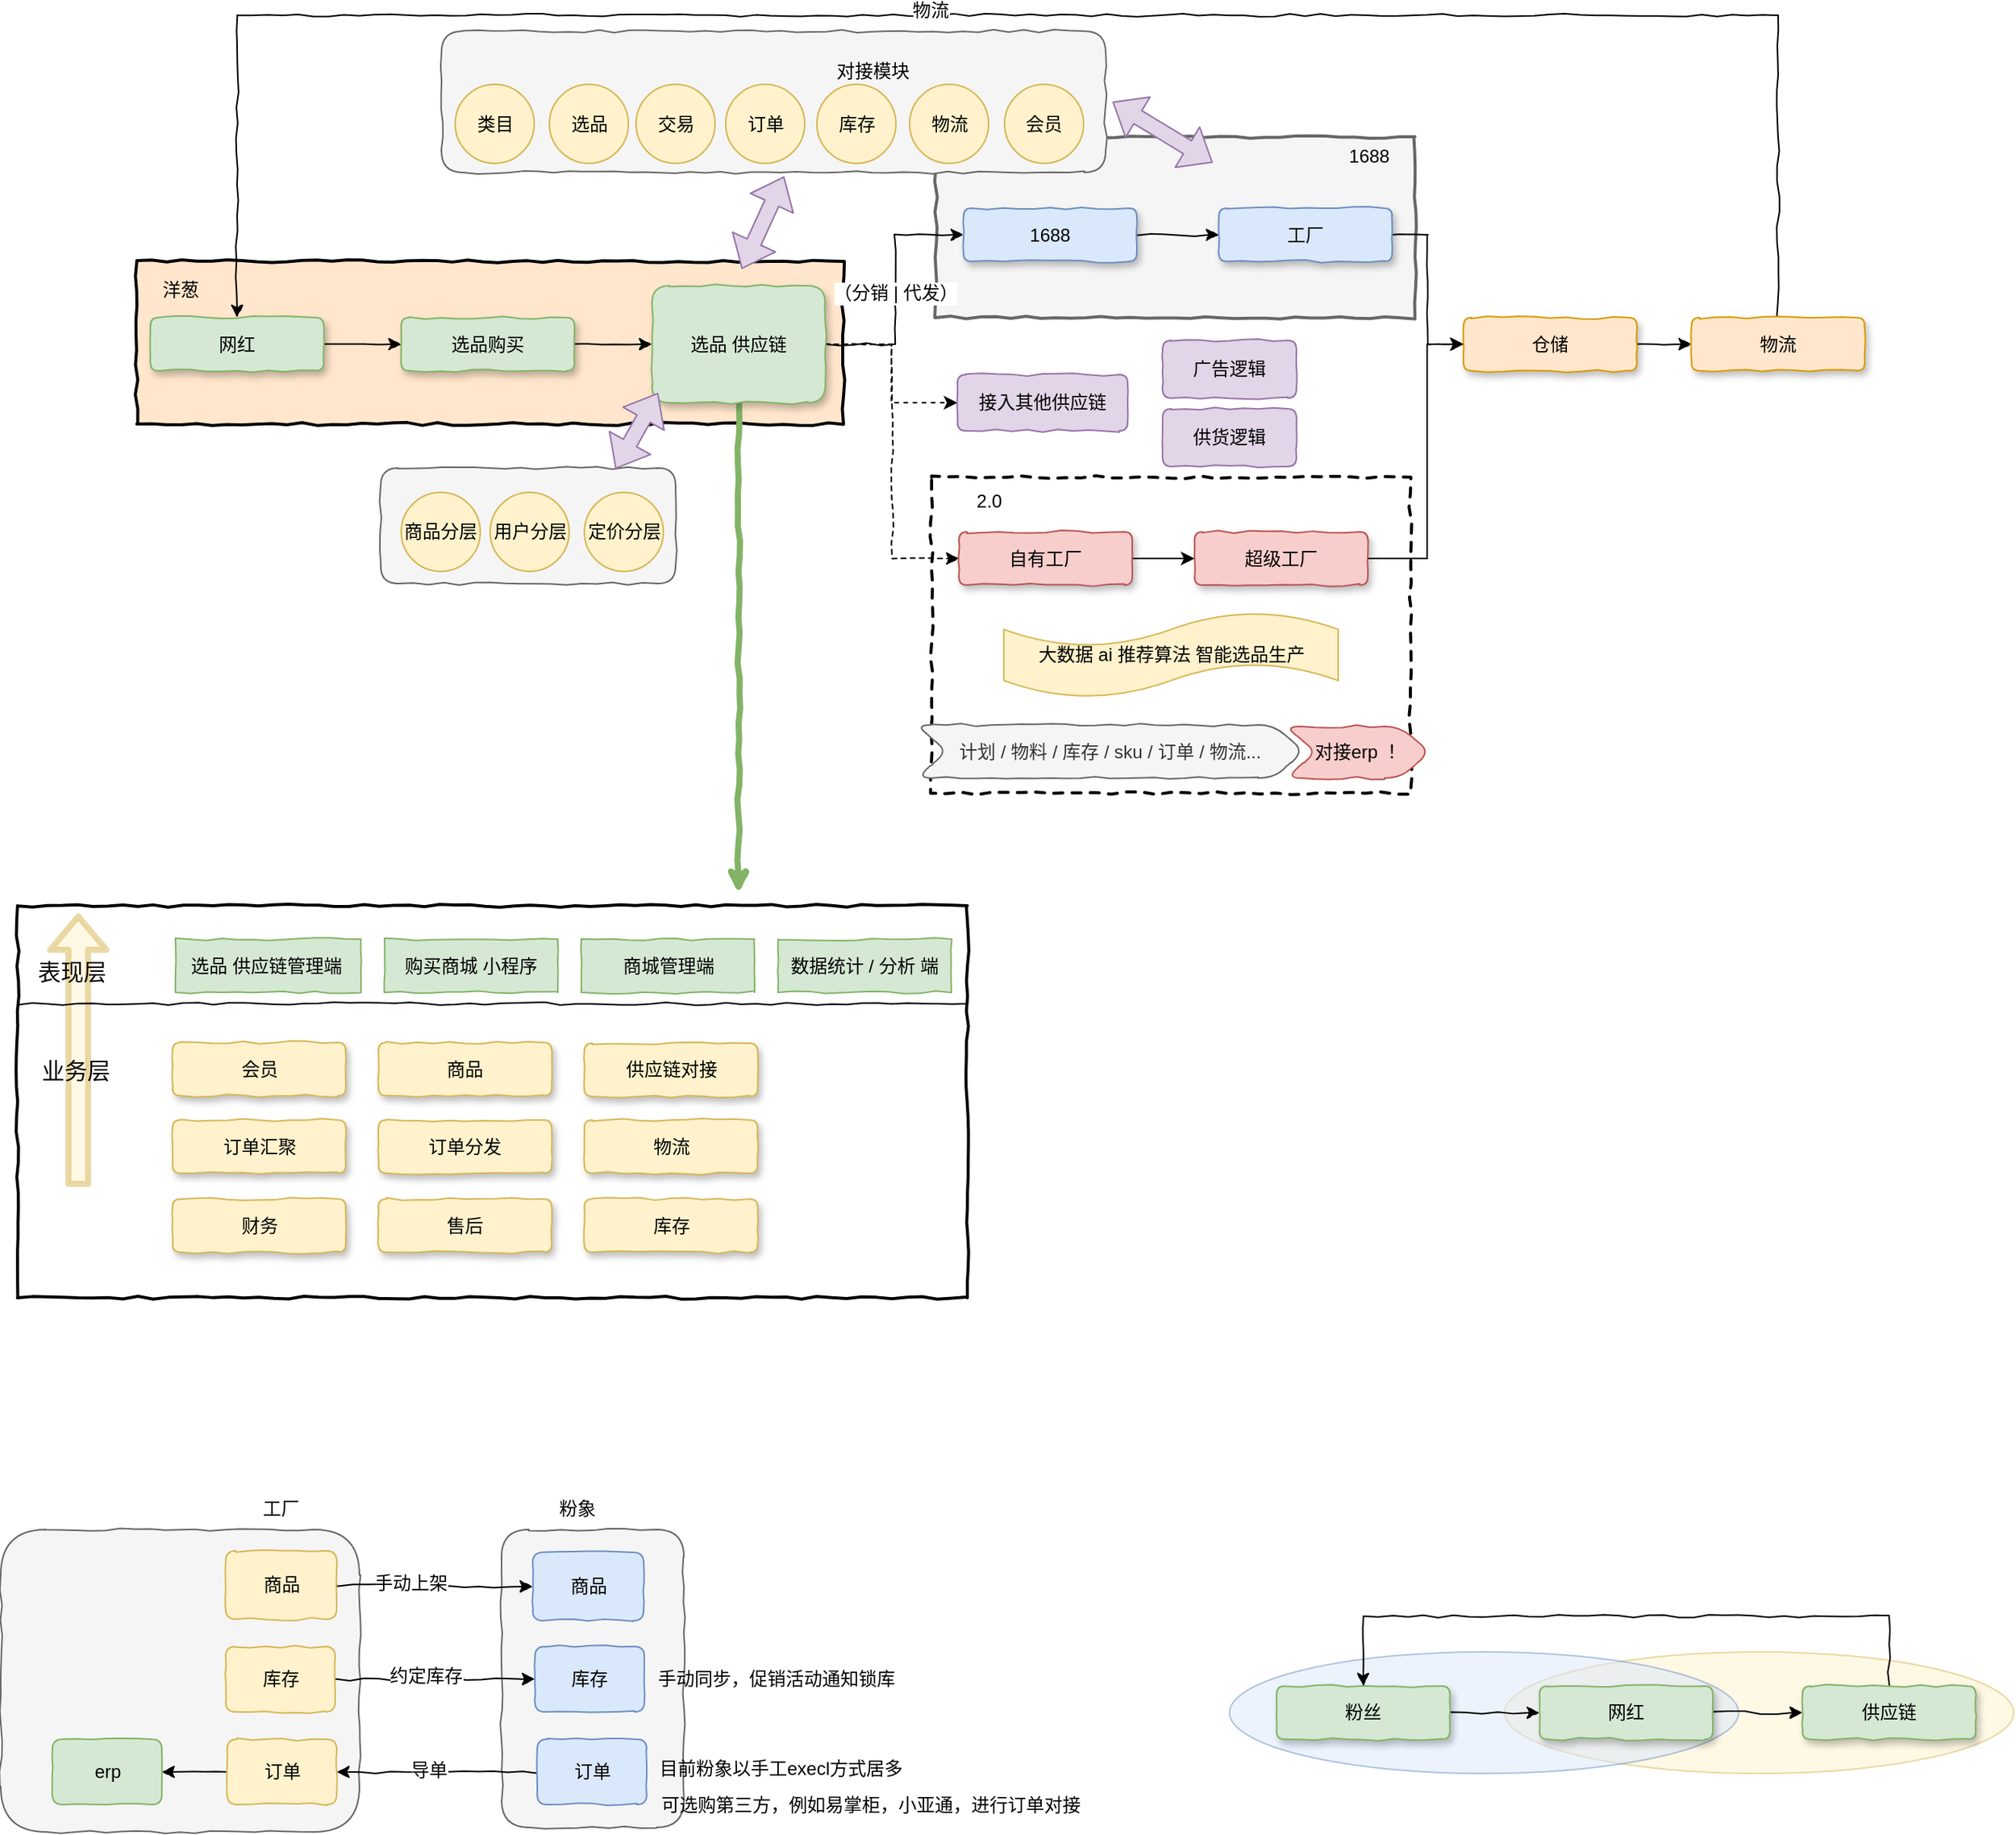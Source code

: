 <mxfile version="10.8.0" type="github"><diagram id="YvKLO7yGaad29-8VUsVi" name="ç¬¬ 1 é¡µ"><mxGraphModel dx="1191" dy="560" grid="0" gridSize="10" guides="1" tooltips="1" connect="1" arrows="1" fold="1" page="1" pageScale="1" pageWidth="10000" pageHeight="10000" math="0" shadow="0"><root><mxCell id="0"/><mxCell id="1" parent="0"/><mxCell id="PdQw1PNkwDA6RuvLbhkC-91" value="" style="shape=flexArrow;endArrow=classic;html=1;strokeWidth=4;fillColor=#fff2cc;strokeColor=#d6b656;opacity=50;" edge="1" parent="1"><mxGeometry width="50" height="50" relative="1" as="geometry"><mxPoint x="127.5" y="809" as="sourcePoint"/><mxPoint x="127.5" y="629" as="targetPoint"/></mxGeometry></mxCell><mxCell id="PdQw1PNkwDA6RuvLbhkC-81" value="" style="html=1;whiteSpace=wrap;comic=1;strokeWidth=2;fontFamily=Comic Sans MS;fontStyle=1;rounded=0;shadow=0;glass=0;fillColor=none;" vertex="1" parent="1"><mxGeometry x="87.5" y="624" width="625" height="258" as="geometry"/></mxCell><mxCell id="PdQw1PNkwDA6RuvLbhkC-66" value="" style="rounded=1;whiteSpace=wrap;html=1;comic=1;fillColor=#f5f5f5;strokeColor=#666666;fontColor=#333333;" vertex="1" parent="1"><mxGeometry x="406" y="1034.5" width="120" height="196" as="geometry"/></mxCell><mxCell id="PdQw1PNkwDA6RuvLbhkC-65" value="" style="rounded=1;whiteSpace=wrap;html=1;comic=1;fillColor=#f5f5f5;strokeColor=#666666;fontColor=#333333;" vertex="1" parent="1"><mxGeometry x="76.5" y="1034.5" width="236" height="199" as="geometry"/></mxCell><mxCell id="vLB-yqk2sxKH1rMxK5_6-12" value="" style="html=1;whiteSpace=wrap;comic=1;strokeWidth=2;fontFamily=Comic Sans MS;fontStyle=1;fillColor=#f5f5f5;strokeColor=#666666;fontColor=#333333;" parent="1" vertex="1"><mxGeometry x="692" y="118" width="315" height="119" as="geometry"/></mxCell><mxCell id="PdQw1PNkwDA6RuvLbhkC-39" value="" style="rounded=1;whiteSpace=wrap;html=1;comic=1;fillColor=#f5f5f5;strokeColor=#666666;fontColor=#333333;" vertex="1" parent="1"><mxGeometry x="326.5" y="336" width="194" height="76" as="geometry"/></mxCell><mxCell id="PdQw1PNkwDA6RuvLbhkC-32" value="" style="rounded=1;whiteSpace=wrap;html=1;comic=1;fillColor=#f5f5f5;strokeColor=#666666;fontColor=#333333;" vertex="1" parent="1"><mxGeometry x="366.5" y="48.5" width="437" height="93" as="geometry"/></mxCell><mxCell id="vLB-yqk2sxKH1rMxK5_6-18" value="" style="html=1;whiteSpace=wrap;comic=1;strokeWidth=2;fontFamily=Comic Sans MS;fontStyle=1;fillColor=#FFE6CC;" parent="1" vertex="1"><mxGeometry x="166" y="200" width="465" height="107" as="geometry"/></mxCell><mxCell id="PdQw1PNkwDA6RuvLbhkC-4" value="" style="html=1;whiteSpace=wrap;comic=1;strokeWidth=2;fontFamily=Comic Sans MS;fontStyle=1;dashed=1;glass=0;rounded=0;" vertex="1" parent="1"><mxGeometry x="689" y="342" width="315" height="208" as="geometry"/></mxCell><mxCell id="vLB-yqk2sxKH1rMxK5_6-4" style="edgeStyle=orthogonalEdgeStyle;rounded=0;orthogonalLoop=1;jettySize=auto;html=1;exitX=1;exitY=0.5;exitDx=0;exitDy=0;entryX=0;entryY=0.5;entryDx=0;entryDy=0;comic=1;" parent="1" source="vLB-yqk2sxKH1rMxK5_6-1" target="vLB-yqk2sxKH1rMxK5_6-2" edge="1"><mxGeometry relative="1" as="geometry"/></mxCell><mxCell id="vLB-yqk2sxKH1rMxK5_6-1" value="网红" style="rounded=1;whiteSpace=wrap;html=1;shadow=1;comic=1;fillColor=#d5e8d4;strokeColor=#82b366;" parent="1" vertex="1"><mxGeometry x="175" y="237" width="114" height="35" as="geometry"/></mxCell><mxCell id="vLB-yqk2sxKH1rMxK5_6-5" style="edgeStyle=orthogonalEdgeStyle;rounded=0;orthogonalLoop=1;jettySize=auto;html=1;exitX=1;exitY=0.5;exitDx=0;exitDy=0;entryX=0;entryY=0.5;entryDx=0;entryDy=0;comic=1;" parent="1" source="vLB-yqk2sxKH1rMxK5_6-2" target="vLB-yqk2sxKH1rMxK5_6-3" edge="1"><mxGeometry relative="1" as="geometry"/></mxCell><mxCell id="vLB-yqk2sxKH1rMxK5_6-2" value="选品购买" style="rounded=1;whiteSpace=wrap;html=1;shadow=1;comic=1;fillColor=#d5e8d4;strokeColor=#82b366;" parent="1" vertex="1"><mxGeometry x="340" y="237" width="114" height="35" as="geometry"/></mxCell><mxCell id="vLB-yqk2sxKH1rMxK5_6-8" style="edgeStyle=orthogonalEdgeStyle;rounded=0;comic=1;orthogonalLoop=1;jettySize=auto;html=1;exitX=1;exitY=0.5;exitDx=0;exitDy=0;entryX=0;entryY=0.5;entryDx=0;entryDy=0;" parent="1" source="vLB-yqk2sxKH1rMxK5_6-3" target="vLB-yqk2sxKH1rMxK5_6-6" edge="1"><mxGeometry relative="1" as="geometry"/></mxCell><mxCell id="vLB-yqk2sxKH1rMxK5_6-9" value="（分销 | 代发）" style="text;html=1;resizable=0;points=[];align=center;verticalAlign=middle;labelBackgroundColor=#ffffff;" parent="vLB-yqk2sxKH1rMxK5_6-8" vertex="1" connectable="0"><mxGeometry x="-0.03" relative="1" as="geometry"><mxPoint as="offset"/></mxGeometry></mxCell><mxCell id="vLB-yqk2sxKH1rMxK5_6-21" style="edgeStyle=orthogonalEdgeStyle;rounded=0;comic=1;orthogonalLoop=1;jettySize=auto;html=1;exitX=1;exitY=0.5;exitDx=0;exitDy=0;entryX=0;entryY=0.5;entryDx=0;entryDy=0;dashed=1;" parent="1" source="vLB-yqk2sxKH1rMxK5_6-3" target="vLB-yqk2sxKH1rMxK5_6-20" edge="1"><mxGeometry relative="1" as="geometry"/></mxCell><mxCell id="PdQw1PNkwDA6RuvLbhkC-29" style="edgeStyle=orthogonalEdgeStyle;rounded=0;orthogonalLoop=1;jettySize=auto;html=1;exitX=1;exitY=0.5;exitDx=0;exitDy=0;dashed=1;" edge="1" parent="1" source="vLB-yqk2sxKH1rMxK5_6-3" target="PdQw1PNkwDA6RuvLbhkC-27"><mxGeometry relative="1" as="geometry"/></mxCell><mxCell id="PdQw1PNkwDA6RuvLbhkC-87" style="edgeStyle=orthogonalEdgeStyle;rounded=0;comic=1;orthogonalLoop=1;jettySize=auto;html=1;exitX=0.5;exitY=1;exitDx=0;exitDy=0;fillColor=#d5e8d4;strokeColor=#82b366;strokeWidth=4;" edge="1" parent="1" source="vLB-yqk2sxKH1rMxK5_6-3"><mxGeometry relative="1" as="geometry"><mxPoint x="562" y="616" as="targetPoint"/></mxGeometry></mxCell><mxCell id="vLB-yqk2sxKH1rMxK5_6-3" value="选品 供应链" style="rounded=1;whiteSpace=wrap;html=1;shadow=1;comic=1;fillColor=#d5e8d4;strokeColor=#82b366;" parent="1" vertex="1"><mxGeometry x="505" y="216" width="114" height="77" as="geometry"/></mxCell><mxCell id="vLB-yqk2sxKH1rMxK5_6-11" style="edgeStyle=orthogonalEdgeStyle;rounded=0;comic=1;orthogonalLoop=1;jettySize=auto;html=1;exitX=1;exitY=0.5;exitDx=0;exitDy=0;entryX=0;entryY=0.5;entryDx=0;entryDy=0;" parent="1" source="vLB-yqk2sxKH1rMxK5_6-6" target="vLB-yqk2sxKH1rMxK5_6-10" edge="1"><mxGeometry relative="1" as="geometry"/></mxCell><mxCell id="vLB-yqk2sxKH1rMxK5_6-6" value="1688" style="rounded=1;whiteSpace=wrap;html=1;shadow=1;comic=1;fillColor=#dae8fc;strokeColor=#6c8ebf;" parent="1" vertex="1"><mxGeometry x="710" y="165" width="114" height="35" as="geometry"/></mxCell><mxCell id="vLB-yqk2sxKH1rMxK5_6-16" style="edgeStyle=orthogonalEdgeStyle;rounded=0;comic=1;orthogonalLoop=1;jettySize=auto;html=1;entryX=0;entryY=0.5;entryDx=0;entryDy=0;" parent="1" source="vLB-yqk2sxKH1rMxK5_6-10" target="vLB-yqk2sxKH1rMxK5_6-14" edge="1"><mxGeometry relative="1" as="geometry"/></mxCell><mxCell id="vLB-yqk2sxKH1rMxK5_6-10" value="工厂" style="rounded=1;whiteSpace=wrap;html=1;shadow=1;comic=1;fillColor=#dae8fc;strokeColor=#6c8ebf;" parent="1" vertex="1"><mxGeometry x="878" y="165" width="114" height="35" as="geometry"/></mxCell><mxCell id="vLB-yqk2sxKH1rMxK5_6-13" value="1688" style="text;html=1;strokeColor=none;fillColor=none;align=center;verticalAlign=middle;whiteSpace=wrap;rounded=0;" parent="1" vertex="1"><mxGeometry x="956.5" y="121" width="40" height="20" as="geometry"/></mxCell><mxCell id="vLB-yqk2sxKH1rMxK5_6-17" style="edgeStyle=orthogonalEdgeStyle;rounded=0;comic=1;orthogonalLoop=1;jettySize=auto;html=1;exitX=1;exitY=0.5;exitDx=0;exitDy=0;entryX=0;entryY=0.5;entryDx=0;entryDy=0;" parent="1" source="vLB-yqk2sxKH1rMxK5_6-14" target="vLB-yqk2sxKH1rMxK5_6-15" edge="1"><mxGeometry relative="1" as="geometry"/></mxCell><mxCell id="vLB-yqk2sxKH1rMxK5_6-14" value="仓储" style="rounded=1;whiteSpace=wrap;html=1;shadow=1;comic=1;fillColor=#ffe6cc;strokeColor=#d79b00;" parent="1" vertex="1"><mxGeometry x="1039" y="237" width="114" height="35" as="geometry"/></mxCell><mxCell id="vLB-yqk2sxKH1rMxK5_6-25" style="edgeStyle=orthogonalEdgeStyle;rounded=0;comic=1;orthogonalLoop=1;jettySize=auto;html=1;exitX=0.5;exitY=0;exitDx=0;exitDy=0;entryX=0.5;entryY=0;entryDx=0;entryDy=0;" parent="1" source="vLB-yqk2sxKH1rMxK5_6-15" target="vLB-yqk2sxKH1rMxK5_6-1" edge="1"><mxGeometry relative="1" as="geometry"><mxPoint x="545" y="59" as="targetPoint"/><Array as="points"><mxPoint x="1246" y="38"/><mxPoint x="232" y="38"/></Array></mxGeometry></mxCell><mxCell id="vLB-yqk2sxKH1rMxK5_6-26" value="物流" style="text;html=1;resizable=0;points=[];align=center;verticalAlign=middle;labelBackgroundColor=#ffffff;" parent="vLB-yqk2sxKH1rMxK5_6-25" vertex="1" connectable="0"><mxGeometry x="0.073" y="-3" relative="1" as="geometry"><mxPoint as="offset"/></mxGeometry></mxCell><mxCell id="vLB-yqk2sxKH1rMxK5_6-15" value="物流" style="rounded=1;whiteSpace=wrap;html=1;shadow=1;comic=1;fillColor=#ffe6cc;strokeColor=#d79b00;" parent="1" vertex="1"><mxGeometry x="1189" y="237" width="114" height="35" as="geometry"/></mxCell><mxCell id="vLB-yqk2sxKH1rMxK5_6-19" value="洋葱" style="text;html=1;strokeColor=none;fillColor=none;align=center;verticalAlign=middle;whiteSpace=wrap;rounded=0;" parent="1" vertex="1"><mxGeometry x="175" y="209" width="40" height="20" as="geometry"/></mxCell><mxCell id="PdQw1PNkwDA6RuvLbhkC-2" style="edgeStyle=orthogonalEdgeStyle;rounded=0;orthogonalLoop=1;jettySize=auto;html=1;exitX=1;exitY=0.5;exitDx=0;exitDy=0;entryX=0;entryY=0.5;entryDx=0;entryDy=0;" edge="1" parent="1" source="vLB-yqk2sxKH1rMxK5_6-20" target="PdQw1PNkwDA6RuvLbhkC-1"><mxGeometry relative="1" as="geometry"/></mxCell><mxCell id="vLB-yqk2sxKH1rMxK5_6-20" value="自有工厂" style="rounded=1;whiteSpace=wrap;html=1;shadow=1;comic=1;fillColor=#f8cecc;strokeColor=#b85450;" parent="1" vertex="1"><mxGeometry x="707" y="378" width="114" height="35" as="geometry"/></mxCell><mxCell id="PdQw1PNkwDA6RuvLbhkC-3" style="edgeStyle=orthogonalEdgeStyle;rounded=0;orthogonalLoop=1;jettySize=auto;html=1;exitX=1;exitY=0.5;exitDx=0;exitDy=0;entryX=0;entryY=0.5;entryDx=0;entryDy=0;" edge="1" parent="1" source="PdQw1PNkwDA6RuvLbhkC-1" target="vLB-yqk2sxKH1rMxK5_6-14"><mxGeometry relative="1" as="geometry"><Array as="points"><mxPoint x="1015" y="396"/><mxPoint x="1015" y="255"/></Array></mxGeometry></mxCell><mxCell id="PdQw1PNkwDA6RuvLbhkC-1" value="超级工厂" style="rounded=1;whiteSpace=wrap;html=1;shadow=1;comic=1;fillColor=#f8cecc;strokeColor=#b85450;" vertex="1" parent="1"><mxGeometry x="862" y="378" width="114" height="35" as="geometry"/></mxCell><mxCell id="PdQw1PNkwDA6RuvLbhkC-7" value="2.0" style="text;html=1;strokeColor=none;fillColor=none;align=center;verticalAlign=middle;whiteSpace=wrap;rounded=0;dashed=1;" vertex="1" parent="1"><mxGeometry x="707" y="348" width="40" height="20" as="geometry"/></mxCell><mxCell id="PdQw1PNkwDA6RuvLbhkC-8" value="大数据 ai 推荐算法 智能选品生产" style="shape=tape;whiteSpace=wrap;html=1;fillColor=#fff2cc;strokeColor=#d6b656;" vertex="1" parent="1"><mxGeometry x="736.5" y="431" width="220" height="56" as="geometry"/></mxCell><mxCell id="PdQw1PNkwDA6RuvLbhkC-9" value="" style="ellipse;whiteSpace=wrap;html=1;fillColor=#fff2cc;strokeColor=#d6b656;opacity=50;" vertex="1" parent="1"><mxGeometry x="1066" y="1115" width="335" height="80" as="geometry"/></mxCell><mxCell id="PdQw1PNkwDA6RuvLbhkC-10" value="" style="ellipse;whiteSpace=wrap;html=1;fillColor=#dae8fc;strokeColor=#6c8ebf;opacity=50;" vertex="1" parent="1"><mxGeometry x="885" y="1115" width="335" height="80" as="geometry"/></mxCell><mxCell id="PdQw1PNkwDA6RuvLbhkC-11" style="edgeStyle=orthogonalEdgeStyle;rounded=0;comic=1;orthogonalLoop=1;jettySize=auto;html=1;exitX=1;exitY=0.5;exitDx=0;exitDy=0;entryX=0;entryY=0.5;entryDx=0;entryDy=0;shadow=0;" edge="1" parent="1" source="PdQw1PNkwDA6RuvLbhkC-12" target="PdQw1PNkwDA6RuvLbhkC-14"><mxGeometry relative="1" as="geometry"/></mxCell><mxCell id="PdQw1PNkwDA6RuvLbhkC-12" value="粉丝" style="rounded=1;whiteSpace=wrap;html=1;shadow=1;comic=1;fillColor=#d5e8d4;strokeColor=#82b366;" vertex="1" parent="1"><mxGeometry x="916" y="1137.5" width="114" height="35" as="geometry"/></mxCell><mxCell id="PdQw1PNkwDA6RuvLbhkC-13" style="edgeStyle=orthogonalEdgeStyle;rounded=0;comic=1;orthogonalLoop=1;jettySize=auto;html=1;exitX=1;exitY=0.5;exitDx=0;exitDy=0;entryX=0;entryY=0.5;entryDx=0;entryDy=0;shadow=0;" edge="1" parent="1" source="PdQw1PNkwDA6RuvLbhkC-14" target="PdQw1PNkwDA6RuvLbhkC-16"><mxGeometry relative="1" as="geometry"/></mxCell><mxCell id="PdQw1PNkwDA6RuvLbhkC-14" value="网红" style="rounded=1;whiteSpace=wrap;html=1;shadow=1;comic=1;fillColor=#d5e8d4;strokeColor=#82b366;" vertex="1" parent="1"><mxGeometry x="1089" y="1137.5" width="114" height="35" as="geometry"/></mxCell><mxCell id="PdQw1PNkwDA6RuvLbhkC-15" style="edgeStyle=orthogonalEdgeStyle;rounded=0;comic=1;orthogonalLoop=1;jettySize=auto;html=1;exitX=0.5;exitY=0;exitDx=0;exitDy=0;entryX=0.5;entryY=0;entryDx=0;entryDy=0;shadow=0;" edge="1" parent="1" source="PdQw1PNkwDA6RuvLbhkC-16" target="PdQw1PNkwDA6RuvLbhkC-12"><mxGeometry relative="1" as="geometry"><Array as="points"><mxPoint x="1319" y="1091.5"/><mxPoint x="973" y="1091.5"/></Array></mxGeometry></mxCell><mxCell id="PdQw1PNkwDA6RuvLbhkC-16" value="供应链" style="rounded=1;whiteSpace=wrap;html=1;shadow=1;comic=1;fillColor=#d5e8d4;strokeColor=#82b366;" vertex="1" parent="1"><mxGeometry x="1262" y="1137.5" width="114" height="35" as="geometry"/></mxCell><mxCell id="PdQw1PNkwDA6RuvLbhkC-17" value="计划 / 物料 / 库存 / sku / 订单 / 物流..." style="shape=step;perimeter=stepPerimeter;whiteSpace=wrap;html=1;fixedSize=1;comic=1;rounded=1;fillColor=#f5f5f5;strokeColor=#666666;fontColor=#333333;" vertex="1" parent="1"><mxGeometry x="679" y="505" width="255" height="35" as="geometry"/></mxCell><mxCell id="PdQw1PNkwDA6RuvLbhkC-20" value="对接erp ！" style="shape=step;perimeter=stepPerimeter;whiteSpace=wrap;html=1;fixedSize=1;rounded=1;comic=1;fillColor=#f8cecc;strokeColor=#b85450;" vertex="1" parent="1"><mxGeometry x="922" y="506" width="95" height="34" as="geometry"/></mxCell><mxCell id="PdQw1PNkwDA6RuvLbhkC-22" value="选品" style="ellipse;whiteSpace=wrap;html=1;aspect=fixed;rounded=1;comic=1;fillColor=#fff2cc;strokeColor=#d6b656;" vertex="1" parent="1"><mxGeometry x="437.5" y="83.5" width="52" height="52" as="geometry"/></mxCell><mxCell id="PdQw1PNkwDA6RuvLbhkC-23" value="交易" style="ellipse;whiteSpace=wrap;html=1;aspect=fixed;rounded=1;comic=1;fillColor=#fff2cc;strokeColor=#d6b656;" vertex="1" parent="1"><mxGeometry x="494.5" y="83.5" width="52" height="52" as="geometry"/></mxCell><mxCell id="PdQw1PNkwDA6RuvLbhkC-24" value="订单" style="ellipse;whiteSpace=wrap;html=1;aspect=fixed;rounded=1;comic=1;fillColor=#fff2cc;strokeColor=#d6b656;" vertex="1" parent="1"><mxGeometry x="553.5" y="83.5" width="52" height="52" as="geometry"/></mxCell><mxCell id="PdQw1PNkwDA6RuvLbhkC-25" value="库存" style="ellipse;whiteSpace=wrap;html=1;aspect=fixed;rounded=1;comic=1;fillColor=#fff2cc;strokeColor=#d6b656;" vertex="1" parent="1"><mxGeometry x="613.5" y="83.5" width="52" height="52" as="geometry"/></mxCell><mxCell id="PdQw1PNkwDA6RuvLbhkC-26" value="物流" style="ellipse;whiteSpace=wrap;html=1;aspect=fixed;rounded=1;comic=1;fillColor=#fff2cc;strokeColor=#d6b656;" vertex="1" parent="1"><mxGeometry x="674.5" y="83.5" width="52" height="52" as="geometry"/></mxCell><mxCell id="PdQw1PNkwDA6RuvLbhkC-27" value="接入其他供应链" style="rounded=1;whiteSpace=wrap;html=1;comic=1;fillColor=#e1d5e7;strokeColor=#9673a6;" vertex="1" parent="1"><mxGeometry x="706" y="274.5" width="112" height="37" as="geometry"/></mxCell><mxCell id="PdQw1PNkwDA6RuvLbhkC-28" value="广告逻辑" style="rounded=1;whiteSpace=wrap;html=1;comic=1;fillColor=#e1d5e7;strokeColor=#9673a6;" vertex="1" parent="1"><mxGeometry x="841" y="252" width="88" height="38" as="geometry"/></mxCell><mxCell id="PdQw1PNkwDA6RuvLbhkC-34" value="" style="shape=flexArrow;endArrow=classic;startArrow=classic;html=1;fillColor=#e1d5e7;strokeColor=#9673a6;" edge="1" parent="1"><mxGeometry width="50" height="50" relative="1" as="geometry"><mxPoint x="564" y="205" as="sourcePoint"/><mxPoint x="592" y="144" as="targetPoint"/></mxGeometry></mxCell><mxCell id="PdQw1PNkwDA6RuvLbhkC-37" value="商品分层" style="ellipse;whiteSpace=wrap;html=1;aspect=fixed;rounded=1;comic=1;fillColor=#fff2cc;strokeColor=#d6b656;" vertex="1" parent="1"><mxGeometry x="340" y="352" width="52" height="52" as="geometry"/></mxCell><mxCell id="PdQw1PNkwDA6RuvLbhkC-38" value="用户分层" style="ellipse;whiteSpace=wrap;html=1;aspect=fixed;rounded=1;comic=1;fillColor=#fff2cc;strokeColor=#d6b656;" vertex="1" parent="1"><mxGeometry x="398.5" y="352" width="52" height="52" as="geometry"/></mxCell><mxCell id="PdQw1PNkwDA6RuvLbhkC-40" value="" style="shape=flexArrow;endArrow=classic;startArrow=classic;html=1;fillColor=#e1d5e7;strokeColor=#9673a6;" edge="1" parent="1"><mxGeometry width="50" height="50" relative="1" as="geometry"><mxPoint x="481" y="336.5" as="sourcePoint"/><mxPoint x="509" y="286.5" as="targetPoint"/></mxGeometry></mxCell><mxCell id="PdQw1PNkwDA6RuvLbhkC-41" value="会员" style="ellipse;whiteSpace=wrap;html=1;aspect=fixed;rounded=1;comic=1;fillColor=#fff2cc;strokeColor=#d6b656;direction=south;" vertex="1" parent="1"><mxGeometry x="737" y="83.5" width="52" height="52" as="geometry"/></mxCell><mxCell id="PdQw1PNkwDA6RuvLbhkC-42" value="对接模块" style="text;html=1;strokeColor=none;fillColor=none;align=center;verticalAlign=middle;whiteSpace=wrap;rounded=0;comic=1;" vertex="1" parent="1"><mxGeometry x="625" y="65" width="51" height="20" as="geometry"/></mxCell><mxCell id="PdQw1PNkwDA6RuvLbhkC-43" value="供货逻辑" style="rounded=1;whiteSpace=wrap;html=1;comic=1;fillColor=#e1d5e7;strokeColor=#9673a6;" vertex="1" parent="1"><mxGeometry x="841" y="297" width="88" height="38" as="geometry"/></mxCell><mxCell id="PdQw1PNkwDA6RuvLbhkC-44" value="定价分层" style="ellipse;whiteSpace=wrap;html=1;aspect=fixed;rounded=1;comic=1;fillColor=#fff2cc;strokeColor=#d6b656;" vertex="1" parent="1"><mxGeometry x="460.5" y="352" width="52" height="52" as="geometry"/></mxCell><mxCell id="PdQw1PNkwDA6RuvLbhkC-51" style="edgeStyle=orthogonalEdgeStyle;rounded=0;orthogonalLoop=1;jettySize=auto;html=1;exitX=1;exitY=0.5;exitDx=0;exitDy=0;entryX=0;entryY=0.5;entryDx=0;entryDy=0;comic=1;" edge="1" parent="1" source="PdQw1PNkwDA6RuvLbhkC-45" target="PdQw1PNkwDA6RuvLbhkC-48"><mxGeometry relative="1" as="geometry"/></mxCell><mxCell id="PdQw1PNkwDA6RuvLbhkC-52" value="手动上架" style="text;html=1;resizable=0;points=[];align=center;verticalAlign=middle;labelBackgroundColor=#ffffff;" vertex="1" connectable="0" parent="PdQw1PNkwDA6RuvLbhkC-51"><mxGeometry x="-0.262" y="1" relative="1" as="geometry"><mxPoint as="offset"/></mxGeometry></mxCell><mxCell id="PdQw1PNkwDA6RuvLbhkC-45" value="商品" style="rounded=1;whiteSpace=wrap;html=1;comic=1;fillColor=#fff2cc;strokeColor=#d6b656;" vertex="1" parent="1"><mxGeometry x="224.5" y="1048.5" width="73" height="45" as="geometry"/></mxCell><mxCell id="PdQw1PNkwDA6RuvLbhkC-53" style="edgeStyle=orthogonalEdgeStyle;rounded=0;orthogonalLoop=1;jettySize=auto;html=1;exitX=1;exitY=0.5;exitDx=0;exitDy=0;entryX=0;entryY=0.5;entryDx=0;entryDy=0;comic=1;" edge="1" parent="1" source="PdQw1PNkwDA6RuvLbhkC-46" target="PdQw1PNkwDA6RuvLbhkC-49"><mxGeometry relative="1" as="geometry"/></mxCell><mxCell id="PdQw1PNkwDA6RuvLbhkC-55" value="约定库存" style="text;html=1;resizable=0;points=[];align=center;verticalAlign=middle;labelBackgroundColor=#ffffff;" vertex="1" connectable="0" parent="PdQw1PNkwDA6RuvLbhkC-53"><mxGeometry x="-0.097" y="2" relative="1" as="geometry"><mxPoint as="offset"/></mxGeometry></mxCell><mxCell id="PdQw1PNkwDA6RuvLbhkC-46" value="库存" style="rounded=1;whiteSpace=wrap;html=1;comic=1;fillColor=#fff2cc;strokeColor=#d6b656;" vertex="1" parent="1"><mxGeometry x="224.5" y="1111.5" width="72" height="43" as="geometry"/></mxCell><mxCell id="PdQw1PNkwDA6RuvLbhkC-47" value="工厂" style="text;html=1;strokeColor=none;fillColor=none;align=center;verticalAlign=middle;whiteSpace=wrap;rounded=0;comic=1;" vertex="1" parent="1"><mxGeometry x="240.5" y="1010.5" width="40" height="20" as="geometry"/></mxCell><mxCell id="PdQw1PNkwDA6RuvLbhkC-48" value="商品" style="rounded=1;whiteSpace=wrap;html=1;comic=1;fillColor=#dae8fc;strokeColor=#6c8ebf;" vertex="1" parent="1"><mxGeometry x="426.5" y="1049.5" width="73" height="45" as="geometry"/></mxCell><mxCell id="PdQw1PNkwDA6RuvLbhkC-49" value="库存" style="rounded=1;whiteSpace=wrap;html=1;comic=1;fillColor=#dae8fc;strokeColor=#6c8ebf;" vertex="1" parent="1"><mxGeometry x="428" y="1111.5" width="72" height="43" as="geometry"/></mxCell><mxCell id="PdQw1PNkwDA6RuvLbhkC-50" value="粉象" style="text;html=1;strokeColor=none;fillColor=none;align=center;verticalAlign=middle;whiteSpace=wrap;rounded=0;comic=1;" vertex="1" parent="1"><mxGeometry x="436" y="1010.5" width="40" height="20" as="geometry"/></mxCell><mxCell id="PdQw1PNkwDA6RuvLbhkC-56" value="手动同步，促销活动通知锁库" style="text;html=1;strokeColor=none;fillColor=none;align=center;verticalAlign=middle;whiteSpace=wrap;rounded=0;comic=1;" vertex="1" parent="1"><mxGeometry x="506" y="1123" width="162" height="20" as="geometry"/></mxCell><mxCell id="PdQw1PNkwDA6RuvLbhkC-63" style="edgeStyle=orthogonalEdgeStyle;rounded=0;orthogonalLoop=1;jettySize=auto;html=1;exitX=0;exitY=0.5;exitDx=0;exitDy=0;entryX=1;entryY=0.5;entryDx=0;entryDy=0;comic=1;" edge="1" parent="1" source="PdQw1PNkwDA6RuvLbhkC-58" target="PdQw1PNkwDA6RuvLbhkC-59"><mxGeometry relative="1" as="geometry"/></mxCell><mxCell id="PdQw1PNkwDA6RuvLbhkC-64" value="导单" style="text;html=1;resizable=0;points=[];align=center;verticalAlign=middle;labelBackgroundColor=#ffffff;" vertex="1" connectable="0" parent="PdQw1PNkwDA6RuvLbhkC-63"><mxGeometry x="0.085" y="-1" relative="1" as="geometry"><mxPoint as="offset"/></mxGeometry></mxCell><mxCell id="PdQw1PNkwDA6RuvLbhkC-58" value="订单" style="rounded=1;whiteSpace=wrap;html=1;comic=1;fillColor=#dae8fc;strokeColor=#6c8ebf;" vertex="1" parent="1"><mxGeometry x="429.5" y="1172.5" width="72" height="43" as="geometry"/></mxCell><mxCell id="PdQw1PNkwDA6RuvLbhkC-62" style="edgeStyle=orthogonalEdgeStyle;rounded=0;orthogonalLoop=1;jettySize=auto;html=1;exitX=0;exitY=0.5;exitDx=0;exitDy=0;entryX=1;entryY=0.5;entryDx=0;entryDy=0;comic=1;" edge="1" parent="1" source="PdQw1PNkwDA6RuvLbhkC-59" target="PdQw1PNkwDA6RuvLbhkC-61"><mxGeometry relative="1" as="geometry"/></mxCell><mxCell id="PdQw1PNkwDA6RuvLbhkC-59" value="订单" style="rounded=1;whiteSpace=wrap;html=1;comic=1;fillColor=#fff2cc;strokeColor=#d6b656;" vertex="1" parent="1"><mxGeometry x="225.5" y="1172.5" width="72" height="43" as="geometry"/></mxCell><mxCell id="PdQw1PNkwDA6RuvLbhkC-61" value="erp" style="rounded=1;whiteSpace=wrap;html=1;comic=1;fillColor=#d5e8d4;strokeColor=#82b366;" vertex="1" parent="1"><mxGeometry x="110.5" y="1172.5" width="72" height="43" as="geometry"/></mxCell><mxCell id="PdQw1PNkwDA6RuvLbhkC-67" value="目前粉象以手工execl方式居多" style="text;html=1;strokeColor=none;fillColor=none;align=center;verticalAlign=middle;whiteSpace=wrap;rounded=0;comic=1;" vertex="1" parent="1"><mxGeometry x="508" y="1182" width="164" height="20" as="geometry"/></mxCell><mxCell id="PdQw1PNkwDA6RuvLbhkC-68" value="类目" style="ellipse;whiteSpace=wrap;html=1;aspect=fixed;rounded=1;comic=1;fillColor=#fff2cc;strokeColor=#d6b656;" vertex="1" parent="1"><mxGeometry x="375.5" y="83.5" width="52" height="52" as="geometry"/></mxCell><mxCell id="PdQw1PNkwDA6RuvLbhkC-70" value="" style="shape=flexArrow;endArrow=classic;startArrow=classic;html=1;fillColor=#e1d5e7;strokeColor=#9673a6;" edge="1" parent="1"><mxGeometry width="50" height="50" relative="1" as="geometry"><mxPoint x="874" y="135" as="sourcePoint"/><mxPoint x="808" y="95" as="targetPoint"/></mxGeometry></mxCell><mxCell id="PdQw1PNkwDA6RuvLbhkC-71" value="&amp;nbsp;可选购第三方，例如易掌柜，小亚通，进行订单对接" style="text;html=1;strokeColor=none;fillColor=none;align=center;verticalAlign=middle;whiteSpace=wrap;rounded=0;comic=1;" vertex="1" parent="1"><mxGeometry x="504.5" y="1205.5" width="285" height="20" as="geometry"/></mxCell><mxCell id="PdQw1PNkwDA6RuvLbhkC-72" value="购买商城 小程序" style="rounded=0;whiteSpace=wrap;html=1;shadow=0;comic=1;fillColor=#d5e8d4;strokeColor=#82b366;glass=0;" vertex="1" parent="1"><mxGeometry x="329" y="646" width="114" height="35" as="geometry"/></mxCell><mxCell id="PdQw1PNkwDA6RuvLbhkC-73" value="选品 供应链管理端&amp;nbsp;" style="rounded=0;whiteSpace=wrap;html=1;shadow=0;comic=1;fillColor=#d5e8d4;strokeColor=#82b366;glass=0;" vertex="1" parent="1"><mxGeometry x="191.5" y="646" width="122" height="35" as="geometry"/></mxCell><mxCell id="PdQw1PNkwDA6RuvLbhkC-74" value="数据统计 / 分析 端" style="rounded=0;whiteSpace=wrap;html=1;shadow=0;comic=1;fillColor=#d5e8d4;strokeColor=#82b366;glass=0;" vertex="1" parent="1"><mxGeometry x="588" y="646" width="114" height="35" as="geometry"/></mxCell><mxCell id="PdQw1PNkwDA6RuvLbhkC-75" value="会员" style="rounded=1;whiteSpace=wrap;html=1;shadow=1;comic=1;fillColor=#fff2cc;strokeColor=#d6b656;glass=0;" vertex="1" parent="1"><mxGeometry x="189.5" y="714" width="114" height="35" as="geometry"/></mxCell><mxCell id="PdQw1PNkwDA6RuvLbhkC-76" value="&lt;font style=&quot;font-size: 15px&quot;&gt;表现层&lt;/font&gt;" style="text;html=1;strokeColor=none;fillColor=none;align=center;verticalAlign=middle;whiteSpace=wrap;rounded=0;shadow=0;glass=0;comic=1;" vertex="1" parent="1"><mxGeometry x="96.5" y="657" width="53" height="20" as="geometry"/></mxCell><mxCell id="PdQw1PNkwDA6RuvLbhkC-77" value="&lt;font style=&quot;font-size: 15px&quot;&gt;业务层&lt;/font&gt;" style="text;html=1;strokeColor=none;fillColor=none;align=center;verticalAlign=middle;whiteSpace=wrap;rounded=0;shadow=0;glass=0;comic=1;strokeWidth=2;" vertex="1" parent="1"><mxGeometry x="101.5" y="722" width="48" height="20" as="geometry"/></mxCell><mxCell id="PdQw1PNkwDA6RuvLbhkC-78" value="商品" style="rounded=1;whiteSpace=wrap;html=1;shadow=1;comic=1;fillColor=#fff2cc;strokeColor=#d6b656;glass=0;" vertex="1" parent="1"><mxGeometry x="325" y="714" width="114" height="35" as="geometry"/></mxCell><mxCell id="PdQw1PNkwDA6RuvLbhkC-79" value="供应链对接" style="rounded=1;whiteSpace=wrap;html=1;shadow=1;comic=1;fillColor=#fff2cc;strokeColor=#d6b656;glass=0;" vertex="1" parent="1"><mxGeometry x="460.5" y="714.5" width="114" height="35" as="geometry"/></mxCell><mxCell id="PdQw1PNkwDA6RuvLbhkC-80" value="订单汇聚" style="rounded=1;whiteSpace=wrap;html=1;shadow=1;comic=1;fillColor=#fff2cc;strokeColor=#d6b656;glass=0;" vertex="1" parent="1"><mxGeometry x="189.5" y="765" width="114" height="35" as="geometry"/></mxCell><mxCell id="PdQw1PNkwDA6RuvLbhkC-82" value="" style="endArrow=none;html=1;exitX=0;exitY=0.25;exitDx=0;exitDy=0;entryX=1;entryY=0.25;entryDx=0;entryDy=0;comic=1;" edge="1" parent="1" source="PdQw1PNkwDA6RuvLbhkC-81" target="PdQw1PNkwDA6RuvLbhkC-81"><mxGeometry width="50" height="50" relative="1" as="geometry"><mxPoint x="149.5" y="885" as="sourcePoint"/><mxPoint x="199.5" y="835" as="targetPoint"/></mxGeometry></mxCell><mxCell id="PdQw1PNkwDA6RuvLbhkC-83" value="订单分发" style="rounded=1;whiteSpace=wrap;html=1;shadow=1;comic=1;fillColor=#fff2cc;strokeColor=#d6b656;glass=0;" vertex="1" parent="1"><mxGeometry x="325" y="765" width="114" height="35" as="geometry"/></mxCell><mxCell id="PdQw1PNkwDA6RuvLbhkC-84" value="物流" style="rounded=1;whiteSpace=wrap;html=1;shadow=1;comic=1;fillColor=#fff2cc;strokeColor=#d6b656;glass=0;" vertex="1" parent="1"><mxGeometry x="460.5" y="765" width="114" height="35" as="geometry"/></mxCell><mxCell id="PdQw1PNkwDA6RuvLbhkC-85" value="财务" style="rounded=1;whiteSpace=wrap;html=1;shadow=1;comic=1;fillColor=#fff2cc;strokeColor=#d6b656;glass=0;" vertex="1" parent="1"><mxGeometry x="189.5" y="817" width="114" height="35" as="geometry"/></mxCell><mxCell id="PdQw1PNkwDA6RuvLbhkC-86" value="售后" style="rounded=1;whiteSpace=wrap;html=1;shadow=1;comic=1;fillColor=#fff2cc;strokeColor=#d6b656;glass=0;" vertex="1" parent="1"><mxGeometry x="325" y="817" width="114" height="35" as="geometry"/></mxCell><mxCell id="PdQw1PNkwDA6RuvLbhkC-88" value="库存" style="rounded=1;whiteSpace=wrap;html=1;shadow=1;comic=1;fillColor=#fff2cc;strokeColor=#d6b656;glass=0;" vertex="1" parent="1"><mxGeometry x="460.5" y="817" width="114" height="35" as="geometry"/></mxCell><mxCell id="PdQw1PNkwDA6RuvLbhkC-92" value="商城管理端" style="rounded=0;whiteSpace=wrap;html=1;shadow=0;comic=1;fillColor=#d5e8d4;strokeColor=#82b366;glass=0;" vertex="1" parent="1"><mxGeometry x="458.5" y="646" width="114" height="35" as="geometry"/></mxCell></root></mxGraphModel></diagram></mxfile>